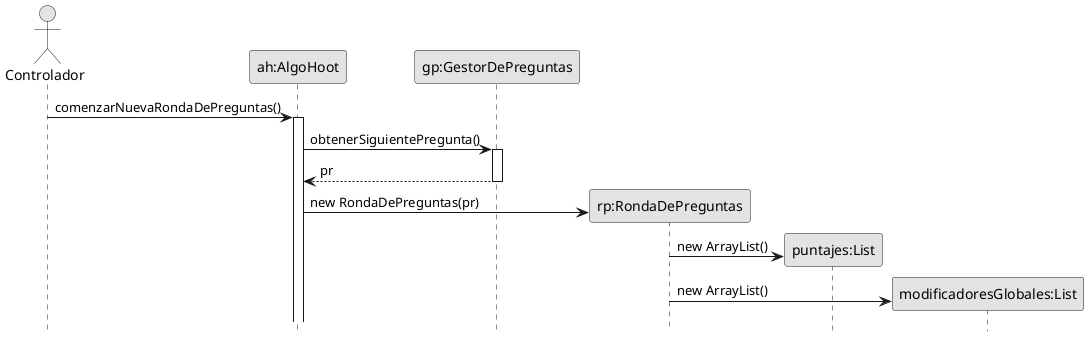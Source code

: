 @startuml iniciarRondaDePreguntas
skinparam monochrome true
hide footbox
skinparam classAttributeIconSize 0

actor "Controlador" as cr
participant "ah:AlgoHoot" as ah
participant "gp:GestorDePreguntas" as gp
participant "rp:RondaDePreguntas" as rp
participant "puntajes:List" as puntajes
participant "modificadoresGlobales:List" as modificadoresGlobales


cr -> ah:comenzarNuevaRondaDePreguntas()
activate ah

ah -> gp: obtenerSiguientePregunta()
activate gp
    gp --> ah: pr
deactivate gp

create rp
    ah -> rp:new RondaDePreguntas(pr)
    create puntajes
        rp -> puntajes: new ArrayList()
    create modificadoresGlobales
        rp -> modificadoresGlobales: new ArrayList()

@enduml
